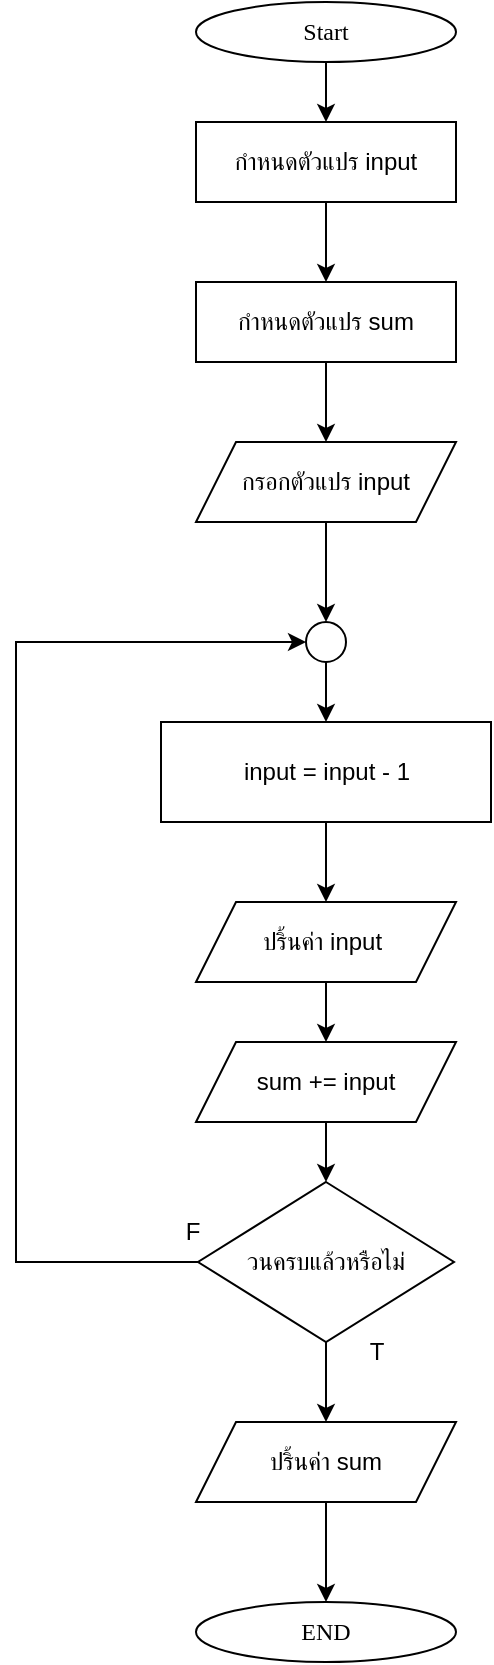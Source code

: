 <mxfile version="25.0.0">
  <diagram name="Page-1" id="sKNWxPJid322GRYS-dcg">
    <mxGraphModel dx="2339" dy="1907" grid="1" gridSize="10" guides="1" tooltips="1" connect="1" arrows="1" fold="1" page="1" pageScale="1" pageWidth="850" pageHeight="1100" math="0" shadow="0">
      <root>
        <mxCell id="0" />
        <mxCell id="1" parent="0" />
        <mxCell id="z9-xGRmBBUTCH9tcJlYA-1" value="" style="edgeStyle=orthogonalEdgeStyle;rounded=0;orthogonalLoop=1;jettySize=auto;html=1;" edge="1" parent="1" source="z9-xGRmBBUTCH9tcJlYA-2">
          <mxGeometry relative="1" as="geometry">
            <mxPoint x="-475.0" y="-960" as="targetPoint" />
          </mxGeometry>
        </mxCell>
        <mxCell id="z9-xGRmBBUTCH9tcJlYA-2" value="&lt;font data-font-src=&quot;https://fonts.googleapis.com/css?family=Sarabun&quot; face=&quot;Sarabun&quot;&gt;Start&lt;/font&gt;" style="ellipse;whiteSpace=wrap;html=1;" vertex="1" parent="1">
          <mxGeometry x="-540.0" y="-1020" width="130" height="30" as="geometry" />
        </mxCell>
        <mxCell id="z9-xGRmBBUTCH9tcJlYA-5" value="" style="edgeStyle=orthogonalEdgeStyle;rounded=0;orthogonalLoop=1;jettySize=auto;html=1;" edge="1" parent="1" source="z9-xGRmBBUTCH9tcJlYA-3" target="z9-xGRmBBUTCH9tcJlYA-4">
          <mxGeometry relative="1" as="geometry" />
        </mxCell>
        <mxCell id="z9-xGRmBBUTCH9tcJlYA-3" value="กำหนดตัวแปร sum" style="rounded=0;whiteSpace=wrap;html=1;" vertex="1" parent="1">
          <mxGeometry x="-540.0" y="-880" width="130" height="40" as="geometry" />
        </mxCell>
        <mxCell id="z9-xGRmBBUTCH9tcJlYA-7" value="" style="edgeStyle=orthogonalEdgeStyle;rounded=0;orthogonalLoop=1;jettySize=auto;html=1;entryX=0.5;entryY=0;entryDx=0;entryDy=0;" edge="1" parent="1" source="z9-xGRmBBUTCH9tcJlYA-4" target="z9-xGRmBBUTCH9tcJlYA-16">
          <mxGeometry relative="1" as="geometry">
            <mxPoint x="-475" y="-720" as="targetPoint" />
          </mxGeometry>
        </mxCell>
        <mxCell id="z9-xGRmBBUTCH9tcJlYA-4" value="กรอกตัวแปร input" style="rounded=0;whiteSpace=wrap;html=1;shape=parallelogram;perimeter=parallelogramPerimeter;fixedSize=1;" vertex="1" parent="1">
          <mxGeometry x="-540.0" y="-800" width="130" height="40" as="geometry" />
        </mxCell>
        <mxCell id="z9-xGRmBBUTCH9tcJlYA-14" value="" style="edgeStyle=orthogonalEdgeStyle;rounded=0;orthogonalLoop=1;jettySize=auto;html=1;" edge="1" parent="1" source="z9-xGRmBBUTCH9tcJlYA-6" target="z9-xGRmBBUTCH9tcJlYA-13">
          <mxGeometry relative="1" as="geometry" />
        </mxCell>
        <mxCell id="z9-xGRmBBUTCH9tcJlYA-6" value="input = input - 1" style="rounded=0;whiteSpace=wrap;html=1;" vertex="1" parent="1">
          <mxGeometry x="-557.5" y="-660" width="165" height="50" as="geometry" />
        </mxCell>
        <mxCell id="z9-xGRmBBUTCH9tcJlYA-9" value="" style="edgeStyle=orthogonalEdgeStyle;rounded=0;orthogonalLoop=1;jettySize=auto;html=1;" edge="1" parent="1" source="z9-xGRmBBUTCH9tcJlYA-8" target="z9-xGRmBBUTCH9tcJlYA-3">
          <mxGeometry relative="1" as="geometry" />
        </mxCell>
        <mxCell id="z9-xGRmBBUTCH9tcJlYA-8" value="กำหนดตัวแปร input" style="rounded=0;whiteSpace=wrap;html=1;" vertex="1" parent="1">
          <mxGeometry x="-540.0" y="-960" width="130" height="40" as="geometry" />
        </mxCell>
        <mxCell id="z9-xGRmBBUTCH9tcJlYA-18" style="edgeStyle=orthogonalEdgeStyle;rounded=0;orthogonalLoop=1;jettySize=auto;html=1;entryX=0;entryY=0.5;entryDx=0;entryDy=0;" edge="1" parent="1" source="z9-xGRmBBUTCH9tcJlYA-10" target="z9-xGRmBBUTCH9tcJlYA-16">
          <mxGeometry relative="1" as="geometry">
            <Array as="points">
              <mxPoint x="-630" y="-390" />
              <mxPoint x="-630" y="-700" />
            </Array>
          </mxGeometry>
        </mxCell>
        <mxCell id="z9-xGRmBBUTCH9tcJlYA-20" value="" style="edgeStyle=orthogonalEdgeStyle;rounded=0;orthogonalLoop=1;jettySize=auto;html=1;" edge="1" parent="1" source="z9-xGRmBBUTCH9tcJlYA-10" target="z9-xGRmBBUTCH9tcJlYA-19">
          <mxGeometry relative="1" as="geometry" />
        </mxCell>
        <mxCell id="z9-xGRmBBUTCH9tcJlYA-10" value="วนครบแล้วหรือไม่" style="rhombus;whiteSpace=wrap;html=1;" vertex="1" parent="1">
          <mxGeometry x="-539" y="-430" width="128" height="80" as="geometry" />
        </mxCell>
        <mxCell id="z9-xGRmBBUTCH9tcJlYA-23" value="" style="edgeStyle=orthogonalEdgeStyle;rounded=0;orthogonalLoop=1;jettySize=auto;html=1;" edge="1" parent="1" source="z9-xGRmBBUTCH9tcJlYA-13" target="z9-xGRmBBUTCH9tcJlYA-21">
          <mxGeometry relative="1" as="geometry" />
        </mxCell>
        <mxCell id="z9-xGRmBBUTCH9tcJlYA-13" value="ปริ้นค่า input&amp;nbsp;" style="rounded=0;whiteSpace=wrap;html=1;shape=parallelogram;perimeter=parallelogramPerimeter;fixedSize=1;" vertex="1" parent="1">
          <mxGeometry x="-540.0" y="-570" width="130" height="40" as="geometry" />
        </mxCell>
        <mxCell id="z9-xGRmBBUTCH9tcJlYA-17" value="" style="edgeStyle=orthogonalEdgeStyle;rounded=0;orthogonalLoop=1;jettySize=auto;html=1;" edge="1" parent="1" source="z9-xGRmBBUTCH9tcJlYA-16" target="z9-xGRmBBUTCH9tcJlYA-6">
          <mxGeometry relative="1" as="geometry" />
        </mxCell>
        <mxCell id="z9-xGRmBBUTCH9tcJlYA-16" value="" style="ellipse;whiteSpace=wrap;html=1;aspect=fixed;" vertex="1" parent="1">
          <mxGeometry x="-485" y="-710" width="20" height="20" as="geometry" />
        </mxCell>
        <mxCell id="z9-xGRmBBUTCH9tcJlYA-25" value="" style="edgeStyle=orthogonalEdgeStyle;rounded=0;orthogonalLoop=1;jettySize=auto;html=1;" edge="1" parent="1" source="z9-xGRmBBUTCH9tcJlYA-19" target="z9-xGRmBBUTCH9tcJlYA-24">
          <mxGeometry relative="1" as="geometry" />
        </mxCell>
        <mxCell id="z9-xGRmBBUTCH9tcJlYA-19" value="ปริ้นค่า sum" style="rounded=0;whiteSpace=wrap;html=1;shape=parallelogram;perimeter=parallelogramPerimeter;fixedSize=1;" vertex="1" parent="1">
          <mxGeometry x="-540.0" y="-310" width="130" height="40" as="geometry" />
        </mxCell>
        <mxCell id="z9-xGRmBBUTCH9tcJlYA-22" value="" style="edgeStyle=orthogonalEdgeStyle;rounded=0;orthogonalLoop=1;jettySize=auto;html=1;" edge="1" parent="1" source="z9-xGRmBBUTCH9tcJlYA-21" target="z9-xGRmBBUTCH9tcJlYA-10">
          <mxGeometry relative="1" as="geometry" />
        </mxCell>
        <mxCell id="z9-xGRmBBUTCH9tcJlYA-21" value="sum += input" style="rounded=0;whiteSpace=wrap;html=1;shape=parallelogram;perimeter=parallelogramPerimeter;fixedSize=1;" vertex="1" parent="1">
          <mxGeometry x="-540.0" y="-500" width="130" height="40" as="geometry" />
        </mxCell>
        <mxCell id="z9-xGRmBBUTCH9tcJlYA-24" value="&lt;font face=&quot;Sarabun&quot;&gt;END&lt;/font&gt;" style="ellipse;whiteSpace=wrap;html=1;" vertex="1" parent="1">
          <mxGeometry x="-540.0" y="-220" width="130" height="30" as="geometry" />
        </mxCell>
        <mxCell id="z9-xGRmBBUTCH9tcJlYA-26" value="T" style="text;html=1;align=center;verticalAlign=middle;resizable=0;points=[];autosize=1;strokeColor=none;fillColor=none;" vertex="1" parent="1">
          <mxGeometry x="-465" y="-360" width="30" height="30" as="geometry" />
        </mxCell>
        <mxCell id="z9-xGRmBBUTCH9tcJlYA-27" value="F" style="text;html=1;align=center;verticalAlign=middle;resizable=0;points=[];autosize=1;strokeColor=none;fillColor=none;" vertex="1" parent="1">
          <mxGeometry x="-557.5" y="-420" width="30" height="30" as="geometry" />
        </mxCell>
      </root>
    </mxGraphModel>
  </diagram>
</mxfile>
